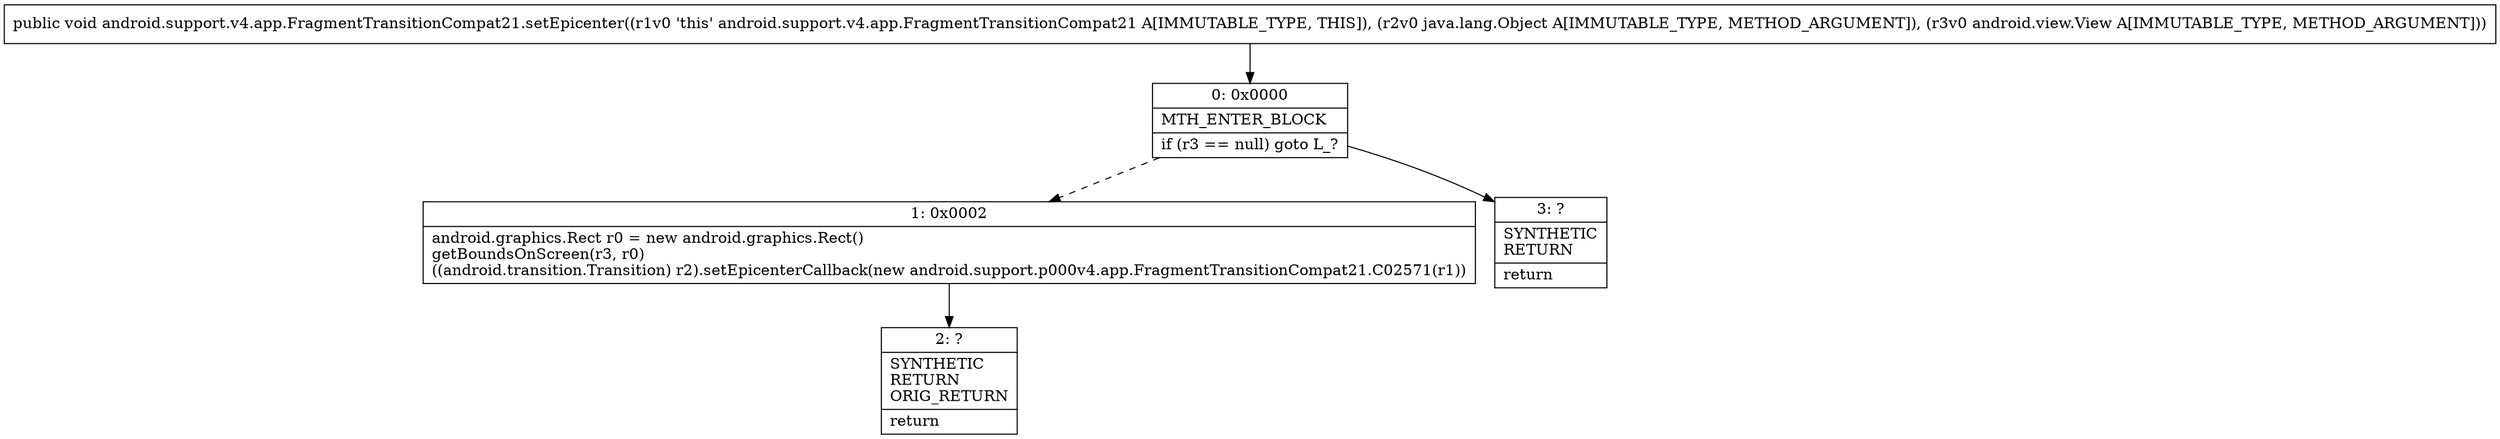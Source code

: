 digraph "CFG forandroid.support.v4.app.FragmentTransitionCompat21.setEpicenter(Ljava\/lang\/Object;Landroid\/view\/View;)V" {
Node_0 [shape=record,label="{0\:\ 0x0000|MTH_ENTER_BLOCK\l|if (r3 == null) goto L_?\l}"];
Node_1 [shape=record,label="{1\:\ 0x0002|android.graphics.Rect r0 = new android.graphics.Rect()\lgetBoundsOnScreen(r3, r0)\l((android.transition.Transition) r2).setEpicenterCallback(new android.support.p000v4.app.FragmentTransitionCompat21.C02571(r1))\l}"];
Node_2 [shape=record,label="{2\:\ ?|SYNTHETIC\lRETURN\lORIG_RETURN\l|return\l}"];
Node_3 [shape=record,label="{3\:\ ?|SYNTHETIC\lRETURN\l|return\l}"];
MethodNode[shape=record,label="{public void android.support.v4.app.FragmentTransitionCompat21.setEpicenter((r1v0 'this' android.support.v4.app.FragmentTransitionCompat21 A[IMMUTABLE_TYPE, THIS]), (r2v0 java.lang.Object A[IMMUTABLE_TYPE, METHOD_ARGUMENT]), (r3v0 android.view.View A[IMMUTABLE_TYPE, METHOD_ARGUMENT])) }"];
MethodNode -> Node_0;
Node_0 -> Node_1[style=dashed];
Node_0 -> Node_3;
Node_1 -> Node_2;
}


